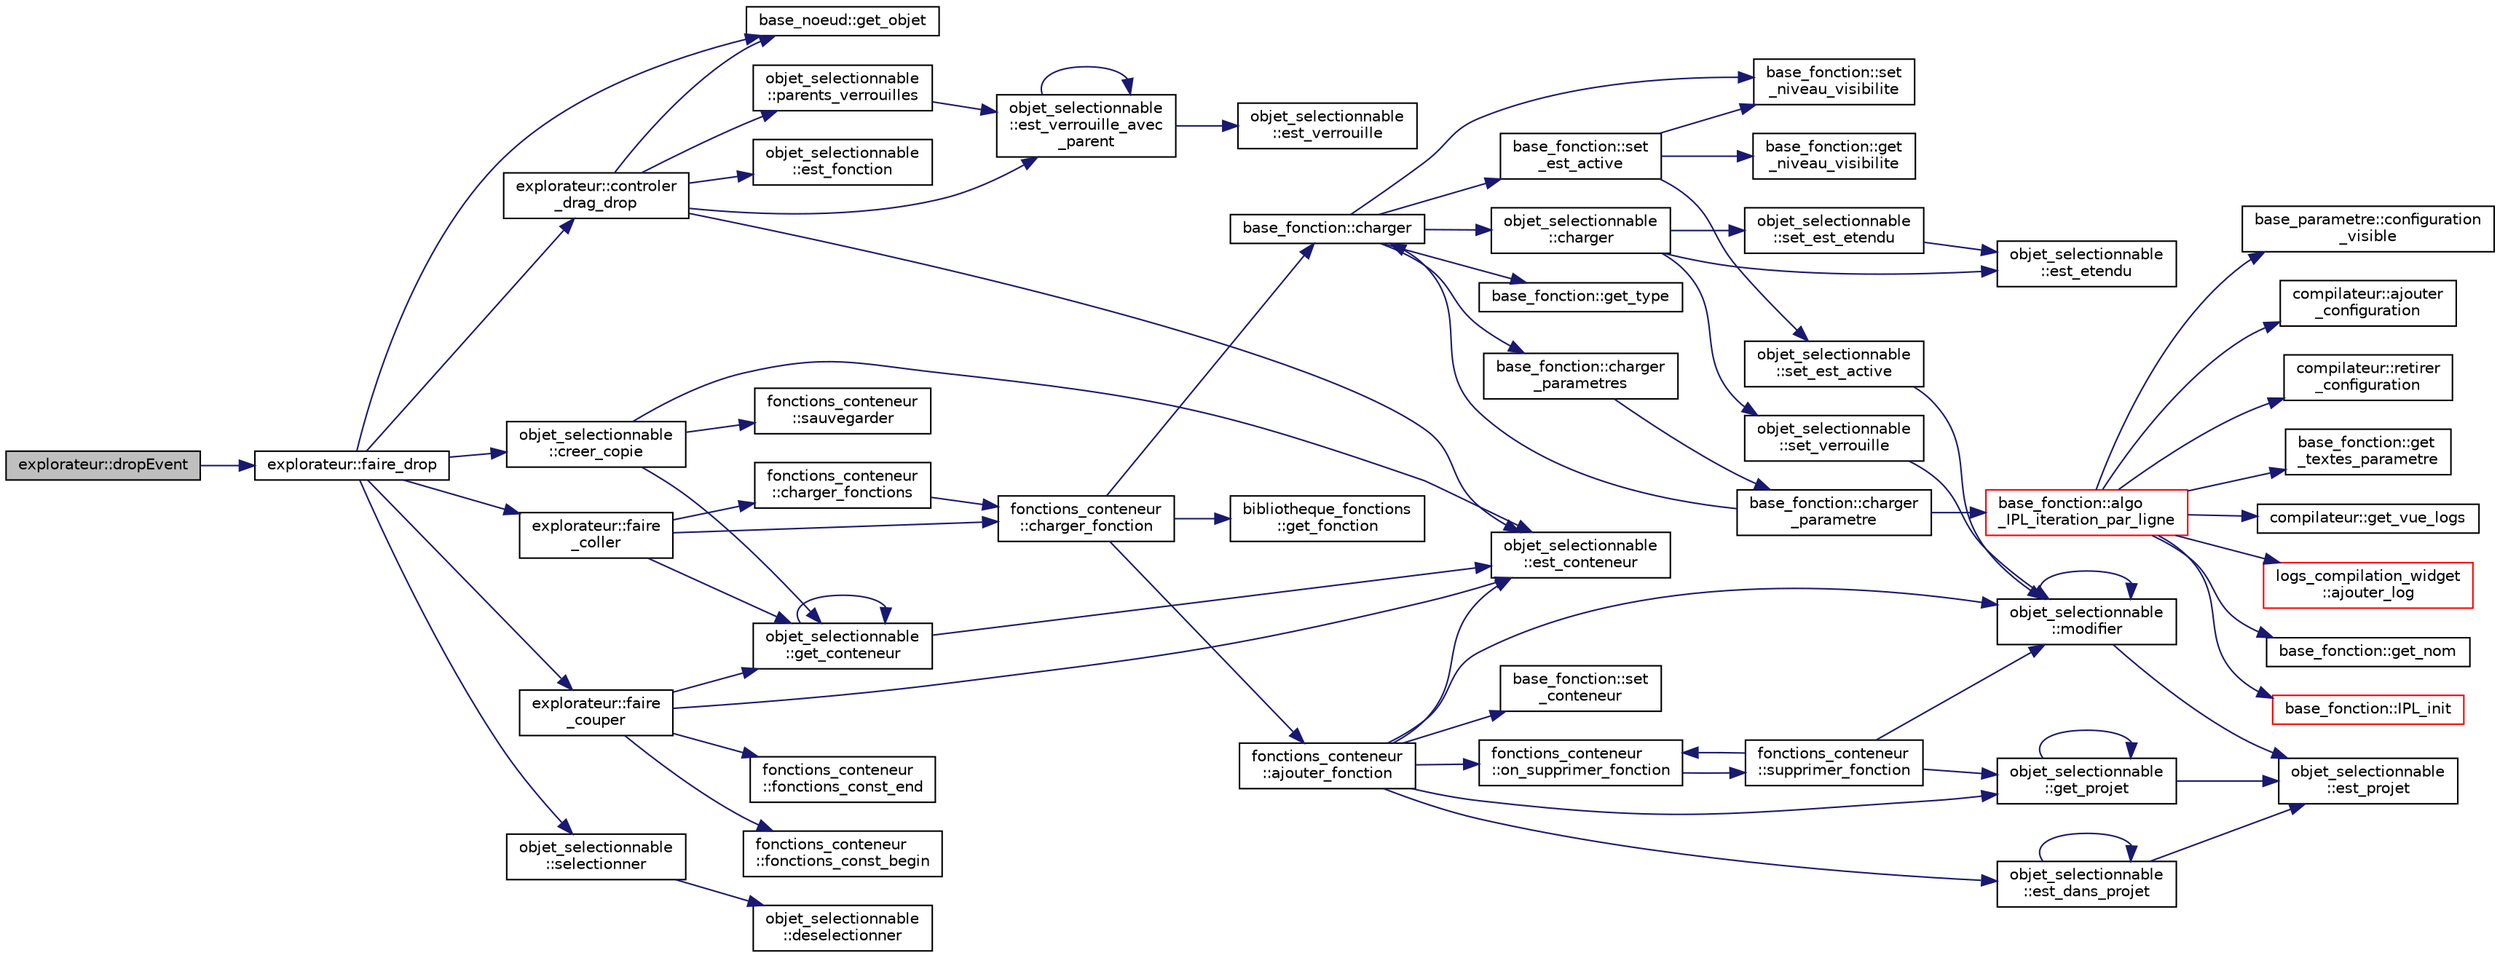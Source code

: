 digraph "explorateur::dropEvent"
{
  edge [fontname="Helvetica",fontsize="10",labelfontname="Helvetica",labelfontsize="10"];
  node [fontname="Helvetica",fontsize="10",shape=record];
  rankdir="LR";
  Node616 [label="explorateur::dropEvent",height=0.2,width=0.4,color="black", fillcolor="grey75", style="filled", fontcolor="black"];
  Node616 -> Node617 [color="midnightblue",fontsize="10",style="solid",fontname="Helvetica"];
  Node617 [label="explorateur::faire_drop",height=0.2,width=0.4,color="black", fillcolor="white", style="filled",URL="$classexplorateur.html#a61a8cc7515dbd3365ae0429ea6411c2c",tooltip="Applique le drop. "];
  Node617 -> Node618 [color="midnightblue",fontsize="10",style="solid",fontname="Helvetica"];
  Node618 [label="explorateur::controler\l_drag_drop",height=0.2,width=0.4,color="black", fillcolor="white", style="filled",URL="$classexplorateur.html#ab0c249763cc9518debbbe1b3fd91085c",tooltip="Controle si le drag and drop est valide. "];
  Node618 -> Node619 [color="midnightblue",fontsize="10",style="solid",fontname="Helvetica"];
  Node619 [label="base_noeud::get_objet",height=0.2,width=0.4,color="black", fillcolor="white", style="filled",URL="$classbase__noeud.html#a762c999077b247ebf1d8c6dd83313ffd",tooltip="Retourne l&#39;objet sélectionnable associé au noeud. "];
  Node618 -> Node620 [color="midnightblue",fontsize="10",style="solid",fontname="Helvetica"];
  Node620 [label="objet_selectionnable\l::est_verrouille_avec\l_parent",height=0.2,width=0.4,color="black", fillcolor="white", style="filled",URL="$classobjet__selectionnable.html#a001c4584a6430689f478544ec560fb7e",tooltip="Indique si l&#39;objet est verrouillé en considérant également ses parents. "];
  Node620 -> Node621 [color="midnightblue",fontsize="10",style="solid",fontname="Helvetica"];
  Node621 [label="objet_selectionnable\l::est_verrouille",height=0.2,width=0.4,color="black", fillcolor="white", style="filled",URL="$classobjet__selectionnable.html#ae9c29950b9e5b582338ac659ecc3e3d6",tooltip="Indique si l&#39;objet est vérrouillé, i.e. non éditable. "];
  Node620 -> Node620 [color="midnightblue",fontsize="10",style="solid",fontname="Helvetica"];
  Node618 -> Node622 [color="midnightblue",fontsize="10",style="solid",fontname="Helvetica"];
  Node622 [label="objet_selectionnable\l::est_conteneur",height=0.2,width=0.4,color="black", fillcolor="white", style="filled",URL="$classobjet__selectionnable.html#a2c6b5b342b5f3a9f48893f793f935e0f",tooltip="Indique si l&#39;objet est un conteneur. "];
  Node618 -> Node623 [color="midnightblue",fontsize="10",style="solid",fontname="Helvetica"];
  Node623 [label="objet_selectionnable\l::est_fonction",height=0.2,width=0.4,color="black", fillcolor="white", style="filled",URL="$classobjet__selectionnable.html#a8a235fc5211fbec0347ebe2342e99fa5",tooltip="Indique si l&#39;objet est une fonction. "];
  Node618 -> Node624 [color="midnightblue",fontsize="10",style="solid",fontname="Helvetica"];
  Node624 [label="objet_selectionnable\l::parents_verrouilles",height=0.2,width=0.4,color="black", fillcolor="white", style="filled",URL="$classobjet__selectionnable.html#ad9357af8b3471529814165378c6ce13d",tooltip="Indique si le paret de l&#39;objet est verrouillé. "];
  Node624 -> Node620 [color="midnightblue",fontsize="10",style="solid",fontname="Helvetica"];
  Node617 -> Node619 [color="midnightblue",fontsize="10",style="solid",fontname="Helvetica"];
  Node617 -> Node625 [color="midnightblue",fontsize="10",style="solid",fontname="Helvetica"];
  Node625 [label="objet_selectionnable\l::creer_copie",height=0.2,width=0.4,color="black", fillcolor="white", style="filled",URL="$classobjet__selectionnable.html#a9841178873971cf9b7384d661d3eb21a",tooltip="Crée une copie de l&#39;objet au format QString. "];
  Node625 -> Node622 [color="midnightblue",fontsize="10",style="solid",fontname="Helvetica"];
  Node625 -> Node626 [color="midnightblue",fontsize="10",style="solid",fontname="Helvetica"];
  Node626 [label="objet_selectionnable\l::get_conteneur",height=0.2,width=0.4,color="black", fillcolor="white", style="filled",URL="$classobjet__selectionnable.html#ab809d020155b7fec48ff3adbe15c9b65",tooltip="Retourne le fonctions_conteneur le plus proche : l&#39;objet lui-même s&#39;il est un conteneur, ou le conteneur parent sinon. "];
  Node626 -> Node622 [color="midnightblue",fontsize="10",style="solid",fontname="Helvetica"];
  Node626 -> Node626 [color="midnightblue",fontsize="10",style="solid",fontname="Helvetica"];
  Node625 -> Node627 [color="midnightblue",fontsize="10",style="solid",fontname="Helvetica"];
  Node627 [label="fonctions_conteneur\l::sauvegarder",height=0.2,width=0.4,color="black", fillcolor="white", style="filled",URL="$classfonctions__conteneur.html#a45ec80993babd844410c429794357871",tooltip="Sauvegarde le fonctions_conteneur dans un flux donné. "];
  Node617 -> Node628 [color="midnightblue",fontsize="10",style="solid",fontname="Helvetica"];
  Node628 [label="explorateur::faire\l_couper",height=0.2,width=0.4,color="black", fillcolor="white", style="filled",URL="$classexplorateur.html#a3ed6f16c0e32b2eb1750e59feacb52b0",tooltip="Applique le couper. "];
  Node628 -> Node622 [color="midnightblue",fontsize="10",style="solid",fontname="Helvetica"];
  Node628 -> Node626 [color="midnightblue",fontsize="10",style="solid",fontname="Helvetica"];
  Node628 -> Node629 [color="midnightblue",fontsize="10",style="solid",fontname="Helvetica"];
  Node629 [label="fonctions_conteneur\l::fonctions_const_begin",height=0.2,width=0.4,color="black", fillcolor="white", style="filled",URL="$classfonctions__conteneur.html#a644a9b41a4edf55ab2c26d18453406a4",tooltip="Accesseur de l&#39;itérateur constant de début de liste des fonctions. "];
  Node628 -> Node630 [color="midnightblue",fontsize="10",style="solid",fontname="Helvetica"];
  Node630 [label="fonctions_conteneur\l::fonctions_const_end",height=0.2,width=0.4,color="black", fillcolor="white", style="filled",URL="$classfonctions__conteneur.html#a16bb282bc668c02c0cf9a37864f99b44",tooltip="Accesseur de l&#39;itérateur constant de fin de liste des fonctions. "];
  Node617 -> Node631 [color="midnightblue",fontsize="10",style="solid",fontname="Helvetica"];
  Node631 [label="objet_selectionnable\l::selectionner",height=0.2,width=0.4,color="black", fillcolor="white", style="filled",URL="$classobjet__selectionnable.html#a645da22be6e3f8747086da238e788fb9",tooltip="Sélectionne l&#39;objet. "];
  Node631 -> Node632 [color="midnightblue",fontsize="10",style="solid",fontname="Helvetica"];
  Node632 [label="objet_selectionnable\l::deselectionner",height=0.2,width=0.4,color="black", fillcolor="white", style="filled",URL="$classobjet__selectionnable.html#a555085da89b30b07349064bb54a26138",tooltip="Désélectionne l&#39;objet sélectionné. "];
  Node617 -> Node633 [color="midnightblue",fontsize="10",style="solid",fontname="Helvetica"];
  Node633 [label="explorateur::faire\l_coller",height=0.2,width=0.4,color="black", fillcolor="white", style="filled",URL="$classexplorateur.html#aacc4e1d3c87901d284230bdd1bbb4c26",tooltip="Applique le collage. "];
  Node633 -> Node626 [color="midnightblue",fontsize="10",style="solid",fontname="Helvetica"];
  Node633 -> Node634 [color="midnightblue",fontsize="10",style="solid",fontname="Helvetica"];
  Node634 [label="fonctions_conteneur\l::charger_fonctions",height=0.2,width=0.4,color="black", fillcolor="white", style="filled",URL="$classfonctions__conteneur.html#aeb43e1fd3929d565f33b34db7ce8c583",tooltip="Charge des fonctions à partir d&#39;une source xml donnée. "];
  Node634 -> Node635 [color="midnightblue",fontsize="10",style="solid",fontname="Helvetica"];
  Node635 [label="fonctions_conteneur\l::charger_fonction",height=0.2,width=0.4,color="black", fillcolor="white", style="filled",URL="$classfonctions__conteneur.html#a2e241972228c75c5550287bd0fa6501e",tooltip="Charge une fonction à partir d&#39;une source xml donnée. "];
  Node635 -> Node636 [color="midnightblue",fontsize="10",style="solid",fontname="Helvetica"];
  Node636 [label="bibliotheque_fonctions\l::get_fonction",height=0.2,width=0.4,color="black", fillcolor="white", style="filled",URL="$classbibliotheque__fonctions.html#a97e2db5603fe4267df7ace47f110b6e0",tooltip="Crée et retourne une fonction pour un type donné. "];
  Node635 -> Node637 [color="midnightblue",fontsize="10",style="solid",fontname="Helvetica"];
  Node637 [label="base_fonction::charger",height=0.2,width=0.4,color="black", fillcolor="white", style="filled",URL="$classbase__fonction.html#a693965131515a05876dd55562cba2757",tooltip="Charge la fonction à partir d&#39;une source xml donnée. "];
  Node637 -> Node638 [color="midnightblue",fontsize="10",style="solid",fontname="Helvetica"];
  Node638 [label="base_fonction::set\l_niveau_visibilite",height=0.2,width=0.4,color="black", fillcolor="white", style="filled",URL="$classbase__fonction.html#aac434731c9e5d95398d3baae6c74d447",tooltip="Initialise le niveau de visibilité de la fonction. "];
  Node637 -> Node639 [color="midnightblue",fontsize="10",style="solid",fontname="Helvetica"];
  Node639 [label="base_fonction::set\l_est_active",height=0.2,width=0.4,color="black", fillcolor="white", style="filled",URL="$classbase__fonction.html#a58252a04c7afea216c29d13132b0d6a2",tooltip="Initialise l&#39;activation de la fonction. "];
  Node639 -> Node640 [color="midnightblue",fontsize="10",style="solid",fontname="Helvetica"];
  Node640 [label="base_fonction::get\l_niveau_visibilite",height=0.2,width=0.4,color="black", fillcolor="white", style="filled",URL="$classbase__fonction.html#aad1c92b3ed0b589ba58323132ab4aae7",tooltip="Accesseur du niveau de visibilité de la fonction. "];
  Node639 -> Node638 [color="midnightblue",fontsize="10",style="solid",fontname="Helvetica"];
  Node639 -> Node641 [color="midnightblue",fontsize="10",style="solid",fontname="Helvetica"];
  Node641 [label="objet_selectionnable\l::set_est_active",height=0.2,width=0.4,color="black", fillcolor="white", style="filled",URL="$classobjet__selectionnable.html#acb1bf63e061079a402c929ce346b0b22",tooltip="Initialise l&#39;état d&#39;activation de l&#39;objet. "];
  Node641 -> Node642 [color="midnightblue",fontsize="10",style="solid",fontname="Helvetica"];
  Node642 [label="objet_selectionnable\l::modifier",height=0.2,width=0.4,color="black", fillcolor="white", style="filled",URL="$classobjet__selectionnable.html#a9f76b8e89231a79c3fc840af874bd868",tooltip="Modifie l&#39;objet. "];
  Node642 -> Node643 [color="midnightblue",fontsize="10",style="solid",fontname="Helvetica"];
  Node643 [label="objet_selectionnable\l::est_projet",height=0.2,width=0.4,color="black", fillcolor="white", style="filled",URL="$classobjet__selectionnable.html#a49ea1a29523e46f099896477a2b43eaa",tooltip="Indique si l&#39;objet est un projet. "];
  Node642 -> Node642 [color="midnightblue",fontsize="10",style="solid",fontname="Helvetica"];
  Node637 -> Node644 [color="midnightblue",fontsize="10",style="solid",fontname="Helvetica"];
  Node644 [label="base_fonction::get_type",height=0.2,width=0.4,color="black", fillcolor="white", style="filled",URL="$classbase__fonction.html#a8ed620b54f5ef377c2593952eafd6ad9",tooltip="Accesseur du type de la fonction. "];
  Node637 -> Node645 [color="midnightblue",fontsize="10",style="solid",fontname="Helvetica"];
  Node645 [label="objet_selectionnable\l::charger",height=0.2,width=0.4,color="black", fillcolor="white", style="filled",URL="$classobjet__selectionnable.html#a8f3ce3c0cf4e85da9115b7517f9e0e2d",tooltip="Charge l&#39;objet à partir d&#39;une source xml donnée. "];
  Node645 -> Node646 [color="midnightblue",fontsize="10",style="solid",fontname="Helvetica"];
  Node646 [label="objet_selectionnable\l::est_etendu",height=0.2,width=0.4,color="black", fillcolor="white", style="filled",URL="$classobjet__selectionnable.html#af1e714963d861a9895ff590531396707",tooltip="Indique si l&#39;objet est étendu. "];
  Node645 -> Node647 [color="midnightblue",fontsize="10",style="solid",fontname="Helvetica"];
  Node647 [label="objet_selectionnable\l::set_est_etendu",height=0.2,width=0.4,color="black", fillcolor="white", style="filled",URL="$classobjet__selectionnable.html#aafef1c588ce9d5f7956c321799986b9b",tooltip="Initialise l&#39;état étendu de l&#39;objet. "];
  Node647 -> Node646 [color="midnightblue",fontsize="10",style="solid",fontname="Helvetica"];
  Node645 -> Node648 [color="midnightblue",fontsize="10",style="solid",fontname="Helvetica"];
  Node648 [label="objet_selectionnable\l::set_verrouille",height=0.2,width=0.4,color="black", fillcolor="white", style="filled",URL="$classobjet__selectionnable.html#a5d39343f43293805a0b60e8520687d87",tooltip="Initialise l&#39;état de verrouillage de l&#39;objet. "];
  Node648 -> Node642 [color="midnightblue",fontsize="10",style="solid",fontname="Helvetica"];
  Node637 -> Node649 [color="midnightblue",fontsize="10",style="solid",fontname="Helvetica"];
  Node649 [label="base_fonction::charger\l_parametres",height=0.2,width=0.4,color="black", fillcolor="white", style="filled",URL="$classbase__fonction.html#a96c37e73c9822d7e9b483ce5fa37bd16",tooltip="Charge les paramètres à partir d&#39;une source xml donnée. "];
  Node649 -> Node650 [color="midnightblue",fontsize="10",style="solid",fontname="Helvetica"];
  Node650 [label="base_fonction::charger\l_parametre",height=0.2,width=0.4,color="black", fillcolor="white", style="filled",URL="$classbase__fonction.html#a46971e37a472f45a8031be6e8aec15f2",tooltip="Charge un paramètre à partir d&#39;une source xml donnée. "];
  Node650 -> Node637 [color="midnightblue",fontsize="10",style="solid",fontname="Helvetica"];
  Node650 -> Node651 [color="midnightblue",fontsize="10",style="solid",fontname="Helvetica"];
  Node651 [label="base_fonction::algo\l_IPL_iteration_par_ligne",height=0.2,width=0.4,color="red", fillcolor="white", style="filled",URL="$classbase__fonction.html#ababd7f4bc8e68d8b327715d7134333c5",tooltip="Algorithme d&#39;exécution selon un parametre donné dans le cas : itération sur chaque ligne..."];
  Node651 -> Node652 [color="midnightblue",fontsize="10",style="solid",fontname="Helvetica"];
  Node652 [label="base_fonction::get\l_textes_parametre",height=0.2,width=0.4,color="black", fillcolor="white", style="filled",URL="$classbase__fonction.html#ab3e88cf042d00d3aaa21e6cdbe8dcadd",tooltip="Retourne le texte d&#39;un paramètre donné. "];
  Node651 -> Node653 [color="midnightblue",fontsize="10",style="solid",fontname="Helvetica"];
  Node653 [label="compilateur::get_vue_logs",height=0.2,width=0.4,color="black", fillcolor="white", style="filled",URL="$classcompilateur.html#a082b5dae21b0b539a159e180164a5f7c",tooltip="Accesseur du widget de la vue des logs. "];
  Node651 -> Node654 [color="midnightblue",fontsize="10",style="solid",fontname="Helvetica"];
  Node654 [label="logs_compilation_widget\l::ajouter_log",height=0.2,width=0.4,color="red", fillcolor="white", style="filled",URL="$classlogs__compilation__widget.html#a51fcc25d77ca9beafc2721d9c84f07a7",tooltip="Ajoute un log à la liste des logs. "];
  Node651 -> Node658 [color="midnightblue",fontsize="10",style="solid",fontname="Helvetica"];
  Node658 [label="base_fonction::get_nom",height=0.2,width=0.4,color="black", fillcolor="white", style="filled",URL="$classbase__fonction.html#aa184addbc0e71b3fd255b2f0b9e7c99e",tooltip="Accesseur du nom de la fonction. "];
  Node651 -> Node659 [color="midnightblue",fontsize="10",style="solid",fontname="Helvetica"];
  Node659 [label="base_fonction::IPL_init",height=0.2,width=0.4,color="red", fillcolor="white", style="filled",URL="$classbase__fonction.html#a7611e9aa84e892b9adbe0404bb1792af",tooltip="Initialise l&#39;itérateur d&#39;un paramètre donné pour l&#39;algorithme IPL. "];
  Node651 -> Node661 [color="midnightblue",fontsize="10",style="solid",fontname="Helvetica"];
  Node661 [label="base_parametre::configuration\l_visible",height=0.2,width=0.4,color="black", fillcolor="white", style="filled",URL="$classbase__parametre.html#a76d6b70f40b18a33f0b0a56e85782a8d",tooltip="Indique si le paramètre est visible dans la configuration. "];
  Node651 -> Node662 [color="midnightblue",fontsize="10",style="solid",fontname="Helvetica"];
  Node662 [label="compilateur::ajouter\l_configuration",height=0.2,width=0.4,color="black", fillcolor="white", style="filled",URL="$classcompilateur.html#accedd70b3a5d0cec2ce83fee43a7f160",tooltip="Ajoute une configuration à un couple (fonction, parametre). "];
  Node651 -> Node663 [color="midnightblue",fontsize="10",style="solid",fontname="Helvetica"];
  Node663 [label="compilateur::retirer\l_configuration",height=0.2,width=0.4,color="black", fillcolor="white", style="filled",URL="$classcompilateur.html#a3a044cc8ed2205d842ed8adadf090179",tooltip="Efface la configuration d&#39;un couple (fonction/parametre). "];
  Node635 -> Node665 [color="midnightblue",fontsize="10",style="solid",fontname="Helvetica"];
  Node665 [label="fonctions_conteneur\l::ajouter_fonction",height=0.2,width=0.4,color="black", fillcolor="white", style="filled",URL="$classfonctions__conteneur.html#a5498a158c4d4f16fc63e54809ce381d5",tooltip="Ajoute une fonction donnée dans le conteneur. "];
  Node665 -> Node666 [color="midnightblue",fontsize="10",style="solid",fontname="Helvetica"];
  Node666 [label="base_fonction::set\l_conteneur",height=0.2,width=0.4,color="black", fillcolor="white", style="filled",URL="$classbase__fonction.html#aa487a07ab1961bfbdf04ddd3c72b4d3c",tooltip="Initialise le conteneur de la fonction. "];
  Node665 -> Node622 [color="midnightblue",fontsize="10",style="solid",fontname="Helvetica"];
  Node665 -> Node667 [color="midnightblue",fontsize="10",style="solid",fontname="Helvetica"];
  Node667 [label="fonctions_conteneur\l::on_supprimer_fonction",height=0.2,width=0.4,color="black", fillcolor="white", style="filled",URL="$classfonctions__conteneur.html#a138f2393529381205980123dff37d99e",tooltip="Fonction appelée lors d&#39;une demande de suppression d&#39;une fonction donnée. "];
  Node667 -> Node668 [color="midnightblue",fontsize="10",style="solid",fontname="Helvetica"];
  Node668 [label="fonctions_conteneur\l::supprimer_fonction",height=0.2,width=0.4,color="black", fillcolor="white", style="filled",URL="$classfonctions__conteneur.html#a807b51ba64dd85bb844c44cfe2d0f116",tooltip="Supprime une fonction donnée. "];
  Node668 -> Node667 [color="midnightblue",fontsize="10",style="solid",fontname="Helvetica"];
  Node668 -> Node669 [color="midnightblue",fontsize="10",style="solid",fontname="Helvetica"];
  Node669 [label="objet_selectionnable\l::get_projet",height=0.2,width=0.4,color="black", fillcolor="white", style="filled",URL="$classobjet__selectionnable.html#ab48a75e720955aebe27f720dfaa5e78e",tooltip="Retourne le projet contenant l&#39;objet sélectionnable. "];
  Node669 -> Node643 [color="midnightblue",fontsize="10",style="solid",fontname="Helvetica"];
  Node669 -> Node669 [color="midnightblue",fontsize="10",style="solid",fontname="Helvetica"];
  Node668 -> Node642 [color="midnightblue",fontsize="10",style="solid",fontname="Helvetica"];
  Node665 -> Node670 [color="midnightblue",fontsize="10",style="solid",fontname="Helvetica"];
  Node670 [label="objet_selectionnable\l::est_dans_projet",height=0.2,width=0.4,color="black", fillcolor="white", style="filled",URL="$classobjet__selectionnable.html#aab2318fe95dbe865acf0f021e8acaf2d",tooltip="Indique si l&#39;objet est dans un projet. "];
  Node670 -> Node643 [color="midnightblue",fontsize="10",style="solid",fontname="Helvetica"];
  Node670 -> Node670 [color="midnightblue",fontsize="10",style="solid",fontname="Helvetica"];
  Node665 -> Node669 [color="midnightblue",fontsize="10",style="solid",fontname="Helvetica"];
  Node665 -> Node642 [color="midnightblue",fontsize="10",style="solid",fontname="Helvetica"];
  Node633 -> Node635 [color="midnightblue",fontsize="10",style="solid",fontname="Helvetica"];
}
